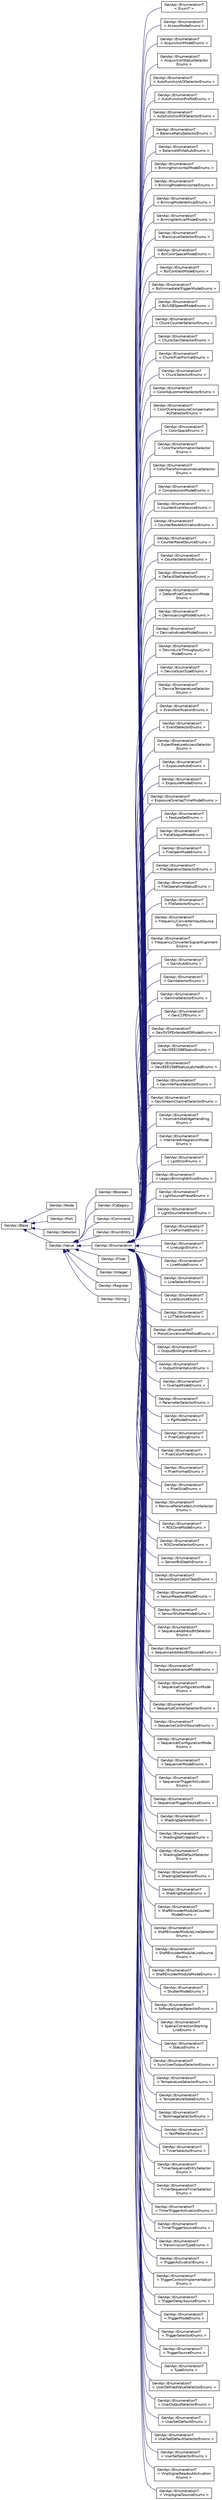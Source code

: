 digraph "Graphical Class Hierarchy"
{
  edge [fontname="Helvetica",fontsize="10",labelfontname="Helvetica",labelfontsize="10"];
  node [fontname="Helvetica",fontsize="10",shape=record];
  rankdir="LR";
  Node1 [label="GenApi::IBase",height=0.2,width=0.4,color="black", fillcolor="white", style="filled",URL="$struct_gen_api_1_1_i_base.html",tooltip="Base interface common to all nodes. "];
  Node1 -> Node2 [dir="back",color="midnightblue",fontsize="10",style="solid",fontname="Helvetica"];
  Node2 [label="GenApi::INode",height=0.2,width=0.4,color="black", fillcolor="white", style="filled",URL="$struct_gen_api_1_1_i_node.html",tooltip="Interface common to all nodes. "];
  Node1 -> Node3 [dir="back",color="midnightblue",fontsize="10",style="solid",fontname="Helvetica"];
  Node3 [label="GenApi::IPort",height=0.2,width=0.4,color="black", fillcolor="white", style="filled",URL="$struct_gen_api_1_1_i_port.html",tooltip="Interface for ports. "];
  Node1 -> Node4 [dir="back",color="midnightblue",fontsize="10",style="solid",fontname="Helvetica"];
  Node4 [label="GenApi::ISelector",height=0.2,width=0.4,color="black", fillcolor="white", style="filled",URL="$struct_gen_api_1_1_i_selector.html",tooltip="Interface for groups of features selected by a single one. "];
  Node1 -> Node5 [dir="back",color="midnightblue",fontsize="10",style="solid",fontname="Helvetica"];
  Node5 [label="GenApi::IValue",height=0.2,width=0.4,color="black", fillcolor="white", style="filled",URL="$struct_gen_api_1_1_i_value.html",tooltip="Interface for value properties. "];
  Node5 -> Node6 [dir="back",color="midnightblue",fontsize="10",style="solid",fontname="Helvetica"];
  Node6 [label="GenApi::IBoolean",height=0.2,width=0.4,color="black", fillcolor="white", style="filled",URL="$struct_gen_api_1_1_i_boolean.html",tooltip="Interface for Boolean properties. "];
  Node5 -> Node7 [dir="back",color="midnightblue",fontsize="10",style="solid",fontname="Helvetica"];
  Node7 [label="GenApi::ICategory",height=0.2,width=0.4,color="black", fillcolor="white", style="filled",URL="$struct_gen_api_1_1_i_category.html",tooltip="Gives access to a category node. "];
  Node5 -> Node8 [dir="back",color="midnightblue",fontsize="10",style="solid",fontname="Helvetica"];
  Node8 [label="GenApi::ICommand",height=0.2,width=0.4,color="black", fillcolor="white", style="filled",URL="$struct_gen_api_1_1_i_command.html"];
  Node5 -> Node9 [dir="back",color="midnightblue",fontsize="10",style="solid",fontname="Helvetica"];
  Node9 [label="GenApi::IEnumEntry",height=0.2,width=0.4,color="black", fillcolor="white", style="filled",URL="$struct_gen_api_1_1_i_enum_entry.html",tooltip="Interface of single enum value. "];
  Node5 -> Node10 [dir="back",color="midnightblue",fontsize="10",style="solid",fontname="Helvetica"];
  Node10 [label="GenApi::IEnumeration",height=0.2,width=0.4,color="black", fillcolor="white", style="filled",URL="$struct_gen_api_1_1_i_enumeration.html",tooltip="Interface for enumeration properties. "];
  Node10 -> Node11 [dir="back",color="midnightblue",fontsize="10",style="solid",fontname="Helvetica"];
  Node11 [label="GenApi::IEnumerationT\l\< EnumT \>",height=0.2,width=0.4,color="black", fillcolor="white", style="filled",URL="$struct_gen_api_1_1_i_enumeration_t.html",tooltip="Interface for enumeration properties. "];
  Node10 -> Node12 [dir="back",color="midnightblue",fontsize="10",style="solid",fontname="Helvetica"];
  Node12 [label="GenApi::IEnumerationT\l\< AccessModeEnums \>",height=0.2,width=0.4,color="black", fillcolor="white", style="filled",URL="$struct_gen_api_1_1_i_enumeration_t.html"];
  Node10 -> Node13 [dir="back",color="midnightblue",fontsize="10",style="solid",fontname="Helvetica"];
  Node13 [label="GenApi::IEnumerationT\l\< AcquisitionModeEnums \>",height=0.2,width=0.4,color="black", fillcolor="white", style="filled",URL="$struct_gen_api_1_1_i_enumeration_t.html"];
  Node10 -> Node14 [dir="back",color="midnightblue",fontsize="10",style="solid",fontname="Helvetica"];
  Node14 [label="GenApi::IEnumerationT\l\< AcquisitionStatusSelector\lEnums \>",height=0.2,width=0.4,color="black", fillcolor="white", style="filled",URL="$struct_gen_api_1_1_i_enumeration_t.html"];
  Node10 -> Node15 [dir="back",color="midnightblue",fontsize="10",style="solid",fontname="Helvetica"];
  Node15 [label="GenApi::IEnumerationT\l\< AutoFunctionAOISelectorEnums \>",height=0.2,width=0.4,color="black", fillcolor="white", style="filled",URL="$struct_gen_api_1_1_i_enumeration_t.html"];
  Node10 -> Node16 [dir="back",color="midnightblue",fontsize="10",style="solid",fontname="Helvetica"];
  Node16 [label="GenApi::IEnumerationT\l\< AutoFunctionProfileEnums \>",height=0.2,width=0.4,color="black", fillcolor="white", style="filled",URL="$struct_gen_api_1_1_i_enumeration_t.html"];
  Node10 -> Node17 [dir="back",color="midnightblue",fontsize="10",style="solid",fontname="Helvetica"];
  Node17 [label="GenApi::IEnumerationT\l\< AutoFunctionROISelectorEnums \>",height=0.2,width=0.4,color="black", fillcolor="white", style="filled",URL="$struct_gen_api_1_1_i_enumeration_t.html"];
  Node10 -> Node18 [dir="back",color="midnightblue",fontsize="10",style="solid",fontname="Helvetica"];
  Node18 [label="GenApi::IEnumerationT\l\< BalanceRatioSelectorEnums \>",height=0.2,width=0.4,color="black", fillcolor="white", style="filled",URL="$struct_gen_api_1_1_i_enumeration_t.html"];
  Node10 -> Node19 [dir="back",color="midnightblue",fontsize="10",style="solid",fontname="Helvetica"];
  Node19 [label="GenApi::IEnumerationT\l\< BalanceWhiteAutoEnums \>",height=0.2,width=0.4,color="black", fillcolor="white", style="filled",URL="$struct_gen_api_1_1_i_enumeration_t.html"];
  Node10 -> Node20 [dir="back",color="midnightblue",fontsize="10",style="solid",fontname="Helvetica"];
  Node20 [label="GenApi::IEnumerationT\l\< BinningHorizontalModeEnums \>",height=0.2,width=0.4,color="black", fillcolor="white", style="filled",URL="$struct_gen_api_1_1_i_enumeration_t.html"];
  Node10 -> Node21 [dir="back",color="midnightblue",fontsize="10",style="solid",fontname="Helvetica"];
  Node21 [label="GenApi::IEnumerationT\l\< BinningModeHorizontalEnums \>",height=0.2,width=0.4,color="black", fillcolor="white", style="filled",URL="$struct_gen_api_1_1_i_enumeration_t.html"];
  Node10 -> Node22 [dir="back",color="midnightblue",fontsize="10",style="solid",fontname="Helvetica"];
  Node22 [label="GenApi::IEnumerationT\l\< BinningModeVerticalEnums \>",height=0.2,width=0.4,color="black", fillcolor="white", style="filled",URL="$struct_gen_api_1_1_i_enumeration_t.html"];
  Node10 -> Node23 [dir="back",color="midnightblue",fontsize="10",style="solid",fontname="Helvetica"];
  Node23 [label="GenApi::IEnumerationT\l\< BinningVerticalModeEnums \>",height=0.2,width=0.4,color="black", fillcolor="white", style="filled",URL="$struct_gen_api_1_1_i_enumeration_t.html"];
  Node10 -> Node24 [dir="back",color="midnightblue",fontsize="10",style="solid",fontname="Helvetica"];
  Node24 [label="GenApi::IEnumerationT\l\< BlackLevelSelectorEnums \>",height=0.2,width=0.4,color="black", fillcolor="white", style="filled",URL="$struct_gen_api_1_1_i_enumeration_t.html"];
  Node10 -> Node25 [dir="back",color="midnightblue",fontsize="10",style="solid",fontname="Helvetica"];
  Node25 [label="GenApi::IEnumerationT\l\< BslColorSpaceModeEnums \>",height=0.2,width=0.4,color="black", fillcolor="white", style="filled",URL="$struct_gen_api_1_1_i_enumeration_t.html"];
  Node10 -> Node26 [dir="back",color="midnightblue",fontsize="10",style="solid",fontname="Helvetica"];
  Node26 [label="GenApi::IEnumerationT\l\< BslContrastModeEnums \>",height=0.2,width=0.4,color="black", fillcolor="white", style="filled",URL="$struct_gen_api_1_1_i_enumeration_t.html"];
  Node10 -> Node27 [dir="back",color="midnightblue",fontsize="10",style="solid",fontname="Helvetica"];
  Node27 [label="GenApi::IEnumerationT\l\< BslImmediateTriggerModeEnums \>",height=0.2,width=0.4,color="black", fillcolor="white", style="filled",URL="$struct_gen_api_1_1_i_enumeration_t.html"];
  Node10 -> Node28 [dir="back",color="midnightblue",fontsize="10",style="solid",fontname="Helvetica"];
  Node28 [label="GenApi::IEnumerationT\l\< BslUSBSpeedModeEnums \>",height=0.2,width=0.4,color="black", fillcolor="white", style="filled",URL="$struct_gen_api_1_1_i_enumeration_t.html"];
  Node10 -> Node29 [dir="back",color="midnightblue",fontsize="10",style="solid",fontname="Helvetica"];
  Node29 [label="GenApi::IEnumerationT\l\< ChunkCounterSelectorEnums \>",height=0.2,width=0.4,color="black", fillcolor="white", style="filled",URL="$struct_gen_api_1_1_i_enumeration_t.html"];
  Node10 -> Node30 [dir="back",color="midnightblue",fontsize="10",style="solid",fontname="Helvetica"];
  Node30 [label="GenApi::IEnumerationT\l\< ChunkGainSelectorEnums \>",height=0.2,width=0.4,color="black", fillcolor="white", style="filled",URL="$struct_gen_api_1_1_i_enumeration_t.html"];
  Node10 -> Node31 [dir="back",color="midnightblue",fontsize="10",style="solid",fontname="Helvetica"];
  Node31 [label="GenApi::IEnumerationT\l\< ChunkPixelFormatEnums \>",height=0.2,width=0.4,color="black", fillcolor="white", style="filled",URL="$struct_gen_api_1_1_i_enumeration_t.html"];
  Node10 -> Node32 [dir="back",color="midnightblue",fontsize="10",style="solid",fontname="Helvetica"];
  Node32 [label="GenApi::IEnumerationT\l\< ChunkSelectorEnums \>",height=0.2,width=0.4,color="black", fillcolor="white", style="filled",URL="$struct_gen_api_1_1_i_enumeration_t.html"];
  Node10 -> Node33 [dir="back",color="midnightblue",fontsize="10",style="solid",fontname="Helvetica"];
  Node33 [label="GenApi::IEnumerationT\l\< ColorAdjustmentSelectorEnums \>",height=0.2,width=0.4,color="black", fillcolor="white", style="filled",URL="$struct_gen_api_1_1_i_enumeration_t.html"];
  Node10 -> Node34 [dir="back",color="midnightblue",fontsize="10",style="solid",fontname="Helvetica"];
  Node34 [label="GenApi::IEnumerationT\l\< ColorOverexposureCompensation\lAOISelectorEnums \>",height=0.2,width=0.4,color="black", fillcolor="white", style="filled",URL="$struct_gen_api_1_1_i_enumeration_t.html"];
  Node10 -> Node35 [dir="back",color="midnightblue",fontsize="10",style="solid",fontname="Helvetica"];
  Node35 [label="GenApi::IEnumerationT\l\< ColorSpaceEnums \>",height=0.2,width=0.4,color="black", fillcolor="white", style="filled",URL="$struct_gen_api_1_1_i_enumeration_t.html"];
  Node10 -> Node36 [dir="back",color="midnightblue",fontsize="10",style="solid",fontname="Helvetica"];
  Node36 [label="GenApi::IEnumerationT\l\< ColorTransformationSelector\lEnums \>",height=0.2,width=0.4,color="black", fillcolor="white", style="filled",URL="$struct_gen_api_1_1_i_enumeration_t.html"];
  Node10 -> Node37 [dir="back",color="midnightblue",fontsize="10",style="solid",fontname="Helvetica"];
  Node37 [label="GenApi::IEnumerationT\l\< ColorTransformationValueSelector\lEnums \>",height=0.2,width=0.4,color="black", fillcolor="white", style="filled",URL="$struct_gen_api_1_1_i_enumeration_t.html"];
  Node10 -> Node38 [dir="back",color="midnightblue",fontsize="10",style="solid",fontname="Helvetica"];
  Node38 [label="GenApi::IEnumerationT\l\< CompressionModeEnums \>",height=0.2,width=0.4,color="black", fillcolor="white", style="filled",URL="$struct_gen_api_1_1_i_enumeration_t.html"];
  Node10 -> Node39 [dir="back",color="midnightblue",fontsize="10",style="solid",fontname="Helvetica"];
  Node39 [label="GenApi::IEnumerationT\l\< CounterEventSourceEnums \>",height=0.2,width=0.4,color="black", fillcolor="white", style="filled",URL="$struct_gen_api_1_1_i_enumeration_t.html"];
  Node10 -> Node40 [dir="back",color="midnightblue",fontsize="10",style="solid",fontname="Helvetica"];
  Node40 [label="GenApi::IEnumerationT\l\< CounterResetActivationEnums \>",height=0.2,width=0.4,color="black", fillcolor="white", style="filled",URL="$struct_gen_api_1_1_i_enumeration_t.html"];
  Node10 -> Node41 [dir="back",color="midnightblue",fontsize="10",style="solid",fontname="Helvetica"];
  Node41 [label="GenApi::IEnumerationT\l\< CounterResetSourceEnums \>",height=0.2,width=0.4,color="black", fillcolor="white", style="filled",URL="$struct_gen_api_1_1_i_enumeration_t.html"];
  Node10 -> Node42 [dir="back",color="midnightblue",fontsize="10",style="solid",fontname="Helvetica"];
  Node42 [label="GenApi::IEnumerationT\l\< CounterSelectorEnums \>",height=0.2,width=0.4,color="black", fillcolor="white", style="filled",URL="$struct_gen_api_1_1_i_enumeration_t.html"];
  Node10 -> Node43 [dir="back",color="midnightblue",fontsize="10",style="solid",fontname="Helvetica"];
  Node43 [label="GenApi::IEnumerationT\l\< DefaultSetSelectorEnums \>",height=0.2,width=0.4,color="black", fillcolor="white", style="filled",URL="$struct_gen_api_1_1_i_enumeration_t.html"];
  Node10 -> Node44 [dir="back",color="midnightblue",fontsize="10",style="solid",fontname="Helvetica"];
  Node44 [label="GenApi::IEnumerationT\l\< DefectPixelCorrectionMode\lEnums \>",height=0.2,width=0.4,color="black", fillcolor="white", style="filled",URL="$struct_gen_api_1_1_i_enumeration_t.html"];
  Node10 -> Node45 [dir="back",color="midnightblue",fontsize="10",style="solid",fontname="Helvetica"];
  Node45 [label="GenApi::IEnumerationT\l\< DemosaicingModeEnums \>",height=0.2,width=0.4,color="black", fillcolor="white", style="filled",URL="$struct_gen_api_1_1_i_enumeration_t.html"];
  Node10 -> Node46 [dir="back",color="midnightblue",fontsize="10",style="solid",fontname="Helvetica"];
  Node46 [label="GenApi::IEnumerationT\l\< DeviceIndicatorModeEnums \>",height=0.2,width=0.4,color="black", fillcolor="white", style="filled",URL="$struct_gen_api_1_1_i_enumeration_t.html"];
  Node10 -> Node47 [dir="back",color="midnightblue",fontsize="10",style="solid",fontname="Helvetica"];
  Node47 [label="GenApi::IEnumerationT\l\< DeviceLinkThroughputLimit\lModeEnums \>",height=0.2,width=0.4,color="black", fillcolor="white", style="filled",URL="$struct_gen_api_1_1_i_enumeration_t.html"];
  Node10 -> Node48 [dir="back",color="midnightblue",fontsize="10",style="solid",fontname="Helvetica"];
  Node48 [label="GenApi::IEnumerationT\l\< DeviceScanTypeEnums \>",height=0.2,width=0.4,color="black", fillcolor="white", style="filled",URL="$struct_gen_api_1_1_i_enumeration_t.html"];
  Node10 -> Node49 [dir="back",color="midnightblue",fontsize="10",style="solid",fontname="Helvetica"];
  Node49 [label="GenApi::IEnumerationT\l\< DeviceTemperatureSelector\lEnums \>",height=0.2,width=0.4,color="black", fillcolor="white", style="filled",URL="$struct_gen_api_1_1_i_enumeration_t.html"];
  Node10 -> Node50 [dir="back",color="midnightblue",fontsize="10",style="solid",fontname="Helvetica"];
  Node50 [label="GenApi::IEnumerationT\l\< EventNotificationEnums \>",height=0.2,width=0.4,color="black", fillcolor="white", style="filled",URL="$struct_gen_api_1_1_i_enumeration_t.html"];
  Node10 -> Node51 [dir="back",color="midnightblue",fontsize="10",style="solid",fontname="Helvetica"];
  Node51 [label="GenApi::IEnumerationT\l\< EventSelectorEnums \>",height=0.2,width=0.4,color="black", fillcolor="white", style="filled",URL="$struct_gen_api_1_1_i_enumeration_t.html"];
  Node10 -> Node52 [dir="back",color="midnightblue",fontsize="10",style="solid",fontname="Helvetica"];
  Node52 [label="GenApi::IEnumerationT\l\< ExpertFeatureAccessSelector\lEnums \>",height=0.2,width=0.4,color="black", fillcolor="white", style="filled",URL="$struct_gen_api_1_1_i_enumeration_t.html"];
  Node10 -> Node53 [dir="back",color="midnightblue",fontsize="10",style="solid",fontname="Helvetica"];
  Node53 [label="GenApi::IEnumerationT\l\< ExposureAutoEnums \>",height=0.2,width=0.4,color="black", fillcolor="white", style="filled",URL="$struct_gen_api_1_1_i_enumeration_t.html"];
  Node10 -> Node54 [dir="back",color="midnightblue",fontsize="10",style="solid",fontname="Helvetica"];
  Node54 [label="GenApi::IEnumerationT\l\< ExposureModeEnums \>",height=0.2,width=0.4,color="black", fillcolor="white", style="filled",URL="$struct_gen_api_1_1_i_enumeration_t.html"];
  Node10 -> Node55 [dir="back",color="midnightblue",fontsize="10",style="solid",fontname="Helvetica"];
  Node55 [label="GenApi::IEnumerationT\l\< ExposureOverlapTimeModeEnums \>",height=0.2,width=0.4,color="black", fillcolor="white", style="filled",URL="$struct_gen_api_1_1_i_enumeration_t.html"];
  Node10 -> Node56 [dir="back",color="midnightblue",fontsize="10",style="solid",fontname="Helvetica"];
  Node56 [label="GenApi::IEnumerationT\l\< FeatureSetEnums \>",height=0.2,width=0.4,color="black", fillcolor="white", style="filled",URL="$struct_gen_api_1_1_i_enumeration_t.html"];
  Node10 -> Node57 [dir="back",color="midnightblue",fontsize="10",style="solid",fontname="Helvetica"];
  Node57 [label="GenApi::IEnumerationT\l\< FieldOutputModeEnums \>",height=0.2,width=0.4,color="black", fillcolor="white", style="filled",URL="$struct_gen_api_1_1_i_enumeration_t.html"];
  Node10 -> Node58 [dir="back",color="midnightblue",fontsize="10",style="solid",fontname="Helvetica"];
  Node58 [label="GenApi::IEnumerationT\l\< FileOpenModeEnums \>",height=0.2,width=0.4,color="black", fillcolor="white", style="filled",URL="$struct_gen_api_1_1_i_enumeration_t.html"];
  Node10 -> Node59 [dir="back",color="midnightblue",fontsize="10",style="solid",fontname="Helvetica"];
  Node59 [label="GenApi::IEnumerationT\l\< FileOperationSelectorEnums \>",height=0.2,width=0.4,color="black", fillcolor="white", style="filled",URL="$struct_gen_api_1_1_i_enumeration_t.html"];
  Node10 -> Node60 [dir="back",color="midnightblue",fontsize="10",style="solid",fontname="Helvetica"];
  Node60 [label="GenApi::IEnumerationT\l\< FileOperationStatusEnums \>",height=0.2,width=0.4,color="black", fillcolor="white", style="filled",URL="$struct_gen_api_1_1_i_enumeration_t.html"];
  Node10 -> Node61 [dir="back",color="midnightblue",fontsize="10",style="solid",fontname="Helvetica"];
  Node61 [label="GenApi::IEnumerationT\l\< FileSelectorEnums \>",height=0.2,width=0.4,color="black", fillcolor="white", style="filled",URL="$struct_gen_api_1_1_i_enumeration_t.html"];
  Node10 -> Node62 [dir="back",color="midnightblue",fontsize="10",style="solid",fontname="Helvetica"];
  Node62 [label="GenApi::IEnumerationT\l\< FrequencyConverterInputSource\lEnums \>",height=0.2,width=0.4,color="black", fillcolor="white", style="filled",URL="$struct_gen_api_1_1_i_enumeration_t.html"];
  Node10 -> Node63 [dir="back",color="midnightblue",fontsize="10",style="solid",fontname="Helvetica"];
  Node63 [label="GenApi::IEnumerationT\l\< FrequencyConverterSignalAlignment\lEnums \>",height=0.2,width=0.4,color="black", fillcolor="white", style="filled",URL="$struct_gen_api_1_1_i_enumeration_t.html"];
  Node10 -> Node64 [dir="back",color="midnightblue",fontsize="10",style="solid",fontname="Helvetica"];
  Node64 [label="GenApi::IEnumerationT\l\< GainAutoEnums \>",height=0.2,width=0.4,color="black", fillcolor="white", style="filled",URL="$struct_gen_api_1_1_i_enumeration_t.html"];
  Node10 -> Node65 [dir="back",color="midnightblue",fontsize="10",style="solid",fontname="Helvetica"];
  Node65 [label="GenApi::IEnumerationT\l\< GainSelectorEnums \>",height=0.2,width=0.4,color="black", fillcolor="white", style="filled",URL="$struct_gen_api_1_1_i_enumeration_t.html"];
  Node10 -> Node66 [dir="back",color="midnightblue",fontsize="10",style="solid",fontname="Helvetica"];
  Node66 [label="GenApi::IEnumerationT\l\< GammaSelectorEnums \>",height=0.2,width=0.4,color="black", fillcolor="white", style="filled",URL="$struct_gen_api_1_1_i_enumeration_t.html"];
  Node10 -> Node67 [dir="back",color="midnightblue",fontsize="10",style="solid",fontname="Helvetica"];
  Node67 [label="GenApi::IEnumerationT\l\< GevCCPEnums \>",height=0.2,width=0.4,color="black", fillcolor="white", style="filled",URL="$struct_gen_api_1_1_i_enumeration_t.html"];
  Node10 -> Node68 [dir="back",color="midnightblue",fontsize="10",style="solid",fontname="Helvetica"];
  Node68 [label="GenApi::IEnumerationT\l\< GevGVSPExtendedIDModeEnums \>",height=0.2,width=0.4,color="black", fillcolor="white", style="filled",URL="$struct_gen_api_1_1_i_enumeration_t.html"];
  Node10 -> Node69 [dir="back",color="midnightblue",fontsize="10",style="solid",fontname="Helvetica"];
  Node69 [label="GenApi::IEnumerationT\l\< GevIEEE1588StatusEnums \>",height=0.2,width=0.4,color="black", fillcolor="white", style="filled",URL="$struct_gen_api_1_1_i_enumeration_t.html"];
  Node10 -> Node70 [dir="back",color="midnightblue",fontsize="10",style="solid",fontname="Helvetica"];
  Node70 [label="GenApi::IEnumerationT\l\< GevIEEE1588StatusLatchedEnums \>",height=0.2,width=0.4,color="black", fillcolor="white", style="filled",URL="$struct_gen_api_1_1_i_enumeration_t.html"];
  Node10 -> Node71 [dir="back",color="midnightblue",fontsize="10",style="solid",fontname="Helvetica"];
  Node71 [label="GenApi::IEnumerationT\l\< GevInterfaceSelectorEnums \>",height=0.2,width=0.4,color="black", fillcolor="white", style="filled",URL="$struct_gen_api_1_1_i_enumeration_t.html"];
  Node10 -> Node72 [dir="back",color="midnightblue",fontsize="10",style="solid",fontname="Helvetica"];
  Node72 [label="GenApi::IEnumerationT\l\< GevStreamChannelSelectorEnums \>",height=0.2,width=0.4,color="black", fillcolor="white", style="filled",URL="$struct_gen_api_1_1_i_enumeration_t.html"];
  Node10 -> Node73 [dir="back",color="midnightblue",fontsize="10",style="solid",fontname="Helvetica"];
  Node73 [label="GenApi::IEnumerationT\l\< InconvertibleEdgeHandling\lEnums \>",height=0.2,width=0.4,color="black", fillcolor="white", style="filled",URL="$struct_gen_api_1_1_i_enumeration_t.html"];
  Node10 -> Node74 [dir="back",color="midnightblue",fontsize="10",style="solid",fontname="Helvetica"];
  Node74 [label="GenApi::IEnumerationT\l\< InterlacedIntegrationMode\lEnums \>",height=0.2,width=0.4,color="black", fillcolor="white", style="filled",URL="$struct_gen_api_1_1_i_enumeration_t.html"];
  Node10 -> Node75 [dir="back",color="midnightblue",fontsize="10",style="solid",fontname="Helvetica"];
  Node75 [label="GenApi::IEnumerationT\l\< LastErrorEnums \>",height=0.2,width=0.4,color="black", fillcolor="white", style="filled",URL="$struct_gen_api_1_1_i_enumeration_t.html"];
  Node10 -> Node76 [dir="back",color="midnightblue",fontsize="10",style="solid",fontname="Helvetica"];
  Node76 [label="GenApi::IEnumerationT\l\< LegacyBinningVerticalEnums \>",height=0.2,width=0.4,color="black", fillcolor="white", style="filled",URL="$struct_gen_api_1_1_i_enumeration_t.html"];
  Node10 -> Node77 [dir="back",color="midnightblue",fontsize="10",style="solid",fontname="Helvetica"];
  Node77 [label="GenApi::IEnumerationT\l\< LightSourcePresetEnums \>",height=0.2,width=0.4,color="black", fillcolor="white", style="filled",URL="$struct_gen_api_1_1_i_enumeration_t.html"];
  Node10 -> Node78 [dir="back",color="midnightblue",fontsize="10",style="solid",fontname="Helvetica"];
  Node78 [label="GenApi::IEnumerationT\l\< LightSourceSelectorEnums \>",height=0.2,width=0.4,color="black", fillcolor="white", style="filled",URL="$struct_gen_api_1_1_i_enumeration_t.html"];
  Node10 -> Node79 [dir="back",color="midnightblue",fontsize="10",style="solid",fontname="Helvetica"];
  Node79 [label="GenApi::IEnumerationT\l\< LineFormatEnums \>",height=0.2,width=0.4,color="black", fillcolor="white", style="filled",URL="$struct_gen_api_1_1_i_enumeration_t.html"];
  Node10 -> Node80 [dir="back",color="midnightblue",fontsize="10",style="solid",fontname="Helvetica"];
  Node80 [label="GenApi::IEnumerationT\l\< LineLogicEnums \>",height=0.2,width=0.4,color="black", fillcolor="white", style="filled",URL="$struct_gen_api_1_1_i_enumeration_t.html"];
  Node10 -> Node81 [dir="back",color="midnightblue",fontsize="10",style="solid",fontname="Helvetica"];
  Node81 [label="GenApi::IEnumerationT\l\< LineModeEnums \>",height=0.2,width=0.4,color="black", fillcolor="white", style="filled",URL="$struct_gen_api_1_1_i_enumeration_t.html"];
  Node10 -> Node82 [dir="back",color="midnightblue",fontsize="10",style="solid",fontname="Helvetica"];
  Node82 [label="GenApi::IEnumerationT\l\< LineSelectorEnums \>",height=0.2,width=0.4,color="black", fillcolor="white", style="filled",URL="$struct_gen_api_1_1_i_enumeration_t.html"];
  Node10 -> Node83 [dir="back",color="midnightblue",fontsize="10",style="solid",fontname="Helvetica"];
  Node83 [label="GenApi::IEnumerationT\l\< LineSourceEnums \>",height=0.2,width=0.4,color="black", fillcolor="white", style="filled",URL="$struct_gen_api_1_1_i_enumeration_t.html"];
  Node10 -> Node84 [dir="back",color="midnightblue",fontsize="10",style="solid",fontname="Helvetica"];
  Node84 [label="GenApi::IEnumerationT\l\< LUTSelectorEnums \>",height=0.2,width=0.4,color="black", fillcolor="white", style="filled",URL="$struct_gen_api_1_1_i_enumeration_t.html"];
  Node10 -> Node85 [dir="back",color="midnightblue",fontsize="10",style="solid",fontname="Helvetica"];
  Node85 [label="GenApi::IEnumerationT\l\< MonoConversionMethodEnums \>",height=0.2,width=0.4,color="black", fillcolor="white", style="filled",URL="$struct_gen_api_1_1_i_enumeration_t.html"];
  Node10 -> Node86 [dir="back",color="midnightblue",fontsize="10",style="solid",fontname="Helvetica"];
  Node86 [label="GenApi::IEnumerationT\l\< OutputBitAlignmentEnums \>",height=0.2,width=0.4,color="black", fillcolor="white", style="filled",URL="$struct_gen_api_1_1_i_enumeration_t.html"];
  Node10 -> Node87 [dir="back",color="midnightblue",fontsize="10",style="solid",fontname="Helvetica"];
  Node87 [label="GenApi::IEnumerationT\l\< OutputOrientationEnums \>",height=0.2,width=0.4,color="black", fillcolor="white", style="filled",URL="$struct_gen_api_1_1_i_enumeration_t.html"];
  Node10 -> Node88 [dir="back",color="midnightblue",fontsize="10",style="solid",fontname="Helvetica"];
  Node88 [label="GenApi::IEnumerationT\l\< OverlapModeEnums \>",height=0.2,width=0.4,color="black", fillcolor="white", style="filled",URL="$struct_gen_api_1_1_i_enumeration_t.html"];
  Node10 -> Node89 [dir="back",color="midnightblue",fontsize="10",style="solid",fontname="Helvetica"];
  Node89 [label="GenApi::IEnumerationT\l\< ParameterSelectorEnums \>",height=0.2,width=0.4,color="black", fillcolor="white", style="filled",URL="$struct_gen_api_1_1_i_enumeration_t.html"];
  Node10 -> Node90 [dir="back",color="midnightblue",fontsize="10",style="solid",fontname="Helvetica"];
  Node90 [label="GenApi::IEnumerationT\l\< PgiModeEnums \>",height=0.2,width=0.4,color="black", fillcolor="white", style="filled",URL="$struct_gen_api_1_1_i_enumeration_t.html"];
  Node10 -> Node91 [dir="back",color="midnightblue",fontsize="10",style="solid",fontname="Helvetica"];
  Node91 [label="GenApi::IEnumerationT\l\< PixelCodingEnums \>",height=0.2,width=0.4,color="black", fillcolor="white", style="filled",URL="$struct_gen_api_1_1_i_enumeration_t.html"];
  Node10 -> Node92 [dir="back",color="midnightblue",fontsize="10",style="solid",fontname="Helvetica"];
  Node92 [label="GenApi::IEnumerationT\l\< PixelColorFilterEnums \>",height=0.2,width=0.4,color="black", fillcolor="white", style="filled",URL="$struct_gen_api_1_1_i_enumeration_t.html"];
  Node10 -> Node93 [dir="back",color="midnightblue",fontsize="10",style="solid",fontname="Helvetica"];
  Node93 [label="GenApi::IEnumerationT\l\< PixelFormatEnums \>",height=0.2,width=0.4,color="black", fillcolor="white", style="filled",URL="$struct_gen_api_1_1_i_enumeration_t.html"];
  Node10 -> Node94 [dir="back",color="midnightblue",fontsize="10",style="solid",fontname="Helvetica"];
  Node94 [label="GenApi::IEnumerationT\l\< PixelSizeEnums \>",height=0.2,width=0.4,color="black", fillcolor="white", style="filled",URL="$struct_gen_api_1_1_i_enumeration_t.html"];
  Node10 -> Node95 [dir="back",color="midnightblue",fontsize="10",style="solid",fontname="Helvetica"];
  Node95 [label="GenApi::IEnumerationT\l\< RemoveParameterLimitSelector\lEnums \>",height=0.2,width=0.4,color="black", fillcolor="white", style="filled",URL="$struct_gen_api_1_1_i_enumeration_t.html"];
  Node10 -> Node96 [dir="back",color="midnightblue",fontsize="10",style="solid",fontname="Helvetica"];
  Node96 [label="GenApi::IEnumerationT\l\< ROIZoneModeEnums \>",height=0.2,width=0.4,color="black", fillcolor="white", style="filled",URL="$struct_gen_api_1_1_i_enumeration_t.html"];
  Node10 -> Node97 [dir="back",color="midnightblue",fontsize="10",style="solid",fontname="Helvetica"];
  Node97 [label="GenApi::IEnumerationT\l\< ROIZoneSelectorEnums \>",height=0.2,width=0.4,color="black", fillcolor="white", style="filled",URL="$struct_gen_api_1_1_i_enumeration_t.html"];
  Node10 -> Node98 [dir="back",color="midnightblue",fontsize="10",style="solid",fontname="Helvetica"];
  Node98 [label="GenApi::IEnumerationT\l\< SensorBitDepthEnums \>",height=0.2,width=0.4,color="black", fillcolor="white", style="filled",URL="$struct_gen_api_1_1_i_enumeration_t.html"];
  Node10 -> Node99 [dir="back",color="midnightblue",fontsize="10",style="solid",fontname="Helvetica"];
  Node99 [label="GenApi::IEnumerationT\l\< SensorDigitizationTapsEnums \>",height=0.2,width=0.4,color="black", fillcolor="white", style="filled",URL="$struct_gen_api_1_1_i_enumeration_t.html"];
  Node10 -> Node100 [dir="back",color="midnightblue",fontsize="10",style="solid",fontname="Helvetica"];
  Node100 [label="GenApi::IEnumerationT\l\< SensorReadoutModeEnums \>",height=0.2,width=0.4,color="black", fillcolor="white", style="filled",URL="$struct_gen_api_1_1_i_enumeration_t.html"];
  Node10 -> Node101 [dir="back",color="midnightblue",fontsize="10",style="solid",fontname="Helvetica"];
  Node101 [label="GenApi::IEnumerationT\l\< SensorShutterModeEnums \>",height=0.2,width=0.4,color="black", fillcolor="white", style="filled",URL="$struct_gen_api_1_1_i_enumeration_t.html"];
  Node10 -> Node102 [dir="back",color="midnightblue",fontsize="10",style="solid",fontname="Helvetica"];
  Node102 [label="GenApi::IEnumerationT\l\< SequenceAddressBitSelector\lEnums \>",height=0.2,width=0.4,color="black", fillcolor="white", style="filled",URL="$struct_gen_api_1_1_i_enumeration_t.html"];
  Node10 -> Node103 [dir="back",color="midnightblue",fontsize="10",style="solid",fontname="Helvetica"];
  Node103 [label="GenApi::IEnumerationT\l\< SequenceAddressBitSourceEnums \>",height=0.2,width=0.4,color="black", fillcolor="white", style="filled",URL="$struct_gen_api_1_1_i_enumeration_t.html"];
  Node10 -> Node104 [dir="back",color="midnightblue",fontsize="10",style="solid",fontname="Helvetica"];
  Node104 [label="GenApi::IEnumerationT\l\< SequenceAdvanceModeEnums \>",height=0.2,width=0.4,color="black", fillcolor="white", style="filled",URL="$struct_gen_api_1_1_i_enumeration_t.html"];
  Node10 -> Node105 [dir="back",color="midnightblue",fontsize="10",style="solid",fontname="Helvetica"];
  Node105 [label="GenApi::IEnumerationT\l\< SequenceConfigurationMode\lEnums \>",height=0.2,width=0.4,color="black", fillcolor="white", style="filled",URL="$struct_gen_api_1_1_i_enumeration_t.html"];
  Node10 -> Node106 [dir="back",color="midnightblue",fontsize="10",style="solid",fontname="Helvetica"];
  Node106 [label="GenApi::IEnumerationT\l\< SequenceControlSelectorEnums \>",height=0.2,width=0.4,color="black", fillcolor="white", style="filled",URL="$struct_gen_api_1_1_i_enumeration_t.html"];
  Node10 -> Node107 [dir="back",color="midnightblue",fontsize="10",style="solid",fontname="Helvetica"];
  Node107 [label="GenApi::IEnumerationT\l\< SequenceControlSourceEnums \>",height=0.2,width=0.4,color="black", fillcolor="white", style="filled",URL="$struct_gen_api_1_1_i_enumeration_t.html"];
  Node10 -> Node108 [dir="back",color="midnightblue",fontsize="10",style="solid",fontname="Helvetica"];
  Node108 [label="GenApi::IEnumerationT\l\< SequencerConfigurationMode\lEnums \>",height=0.2,width=0.4,color="black", fillcolor="white", style="filled",URL="$struct_gen_api_1_1_i_enumeration_t.html"];
  Node10 -> Node109 [dir="back",color="midnightblue",fontsize="10",style="solid",fontname="Helvetica"];
  Node109 [label="GenApi::IEnumerationT\l\< SequencerModeEnums \>",height=0.2,width=0.4,color="black", fillcolor="white", style="filled",URL="$struct_gen_api_1_1_i_enumeration_t.html"];
  Node10 -> Node110 [dir="back",color="midnightblue",fontsize="10",style="solid",fontname="Helvetica"];
  Node110 [label="GenApi::IEnumerationT\l\< SequencerTriggerActivation\lEnums \>",height=0.2,width=0.4,color="black", fillcolor="white", style="filled",URL="$struct_gen_api_1_1_i_enumeration_t.html"];
  Node10 -> Node111 [dir="back",color="midnightblue",fontsize="10",style="solid",fontname="Helvetica"];
  Node111 [label="GenApi::IEnumerationT\l\< SequencerTriggerSourceEnums \>",height=0.2,width=0.4,color="black", fillcolor="white", style="filled",URL="$struct_gen_api_1_1_i_enumeration_t.html"];
  Node10 -> Node112 [dir="back",color="midnightblue",fontsize="10",style="solid",fontname="Helvetica"];
  Node112 [label="GenApi::IEnumerationT\l\< ShadingSelectorEnums \>",height=0.2,width=0.4,color="black", fillcolor="white", style="filled",URL="$struct_gen_api_1_1_i_enumeration_t.html"];
  Node10 -> Node113 [dir="back",color="midnightblue",fontsize="10",style="solid",fontname="Helvetica"];
  Node113 [label="GenApi::IEnumerationT\l\< ShadingSetCreateEnums \>",height=0.2,width=0.4,color="black", fillcolor="white", style="filled",URL="$struct_gen_api_1_1_i_enumeration_t.html"];
  Node10 -> Node114 [dir="back",color="midnightblue",fontsize="10",style="solid",fontname="Helvetica"];
  Node114 [label="GenApi::IEnumerationT\l\< ShadingSetDefaultSelector\lEnums \>",height=0.2,width=0.4,color="black", fillcolor="white", style="filled",URL="$struct_gen_api_1_1_i_enumeration_t.html"];
  Node10 -> Node115 [dir="back",color="midnightblue",fontsize="10",style="solid",fontname="Helvetica"];
  Node115 [label="GenApi::IEnumerationT\l\< ShadingSetSelectorEnums \>",height=0.2,width=0.4,color="black", fillcolor="white", style="filled",URL="$struct_gen_api_1_1_i_enumeration_t.html"];
  Node10 -> Node116 [dir="back",color="midnightblue",fontsize="10",style="solid",fontname="Helvetica"];
  Node116 [label="GenApi::IEnumerationT\l\< ShadingStatusEnums \>",height=0.2,width=0.4,color="black", fillcolor="white", style="filled",URL="$struct_gen_api_1_1_i_enumeration_t.html"];
  Node10 -> Node117 [dir="back",color="midnightblue",fontsize="10",style="solid",fontname="Helvetica"];
  Node117 [label="GenApi::IEnumerationT\l\< ShaftEncoderModuleCounter\lModeEnums \>",height=0.2,width=0.4,color="black", fillcolor="white", style="filled",URL="$struct_gen_api_1_1_i_enumeration_t.html"];
  Node10 -> Node118 [dir="back",color="midnightblue",fontsize="10",style="solid",fontname="Helvetica"];
  Node118 [label="GenApi::IEnumerationT\l\< ShaftEncoderModuleLineSelector\lEnums \>",height=0.2,width=0.4,color="black", fillcolor="white", style="filled",URL="$struct_gen_api_1_1_i_enumeration_t.html"];
  Node10 -> Node119 [dir="back",color="midnightblue",fontsize="10",style="solid",fontname="Helvetica"];
  Node119 [label="GenApi::IEnumerationT\l\< ShaftEncoderModuleLineSource\lEnums \>",height=0.2,width=0.4,color="black", fillcolor="white", style="filled",URL="$struct_gen_api_1_1_i_enumeration_t.html"];
  Node10 -> Node120 [dir="back",color="midnightblue",fontsize="10",style="solid",fontname="Helvetica"];
  Node120 [label="GenApi::IEnumerationT\l\< ShaftEncoderModuleModeEnums \>",height=0.2,width=0.4,color="black", fillcolor="white", style="filled",URL="$struct_gen_api_1_1_i_enumeration_t.html"];
  Node10 -> Node121 [dir="back",color="midnightblue",fontsize="10",style="solid",fontname="Helvetica"];
  Node121 [label="GenApi::IEnumerationT\l\< ShutterModeEnums \>",height=0.2,width=0.4,color="black", fillcolor="white", style="filled",URL="$struct_gen_api_1_1_i_enumeration_t.html"];
  Node10 -> Node122 [dir="back",color="midnightblue",fontsize="10",style="solid",fontname="Helvetica"];
  Node122 [label="GenApi::IEnumerationT\l\< SoftwareSignalSelectorEnums \>",height=0.2,width=0.4,color="black", fillcolor="white", style="filled",URL="$struct_gen_api_1_1_i_enumeration_t.html"];
  Node10 -> Node123 [dir="back",color="midnightblue",fontsize="10",style="solid",fontname="Helvetica"];
  Node123 [label="GenApi::IEnumerationT\l\< SpatialCorrectionStarting\lLineEnums \>",height=0.2,width=0.4,color="black", fillcolor="white", style="filled",URL="$struct_gen_api_1_1_i_enumeration_t.html"];
  Node10 -> Node124 [dir="back",color="midnightblue",fontsize="10",style="solid",fontname="Helvetica"];
  Node124 [label="GenApi::IEnumerationT\l\< StatusEnums \>",height=0.2,width=0.4,color="black", fillcolor="white", style="filled",URL="$struct_gen_api_1_1_i_enumeration_t.html"];
  Node10 -> Node125 [dir="back",color="midnightblue",fontsize="10",style="solid",fontname="Helvetica"];
  Node125 [label="GenApi::IEnumerationT\l\< SyncUserOutputSelectorEnums \>",height=0.2,width=0.4,color="black", fillcolor="white", style="filled",URL="$struct_gen_api_1_1_i_enumeration_t.html"];
  Node10 -> Node126 [dir="back",color="midnightblue",fontsize="10",style="solid",fontname="Helvetica"];
  Node126 [label="GenApi::IEnumerationT\l\< TemperatureSelectorEnums \>",height=0.2,width=0.4,color="black", fillcolor="white", style="filled",URL="$struct_gen_api_1_1_i_enumeration_t.html"];
  Node10 -> Node127 [dir="back",color="midnightblue",fontsize="10",style="solid",fontname="Helvetica"];
  Node127 [label="GenApi::IEnumerationT\l\< TemperatureStateEnums \>",height=0.2,width=0.4,color="black", fillcolor="white", style="filled",URL="$struct_gen_api_1_1_i_enumeration_t.html"];
  Node10 -> Node128 [dir="back",color="midnightblue",fontsize="10",style="solid",fontname="Helvetica"];
  Node128 [label="GenApi::IEnumerationT\l\< TestImageSelectorEnums \>",height=0.2,width=0.4,color="black", fillcolor="white", style="filled",URL="$struct_gen_api_1_1_i_enumeration_t.html"];
  Node10 -> Node129 [dir="back",color="midnightblue",fontsize="10",style="solid",fontname="Helvetica"];
  Node129 [label="GenApi::IEnumerationT\l\< TestPatternEnums \>",height=0.2,width=0.4,color="black", fillcolor="white", style="filled",URL="$struct_gen_api_1_1_i_enumeration_t.html"];
  Node10 -> Node130 [dir="back",color="midnightblue",fontsize="10",style="solid",fontname="Helvetica"];
  Node130 [label="GenApi::IEnumerationT\l\< TimerSelectorEnums \>",height=0.2,width=0.4,color="black", fillcolor="white", style="filled",URL="$struct_gen_api_1_1_i_enumeration_t.html"];
  Node10 -> Node131 [dir="back",color="midnightblue",fontsize="10",style="solid",fontname="Helvetica"];
  Node131 [label="GenApi::IEnumerationT\l\< TimerSequenceEntrySelector\lEnums \>",height=0.2,width=0.4,color="black", fillcolor="white", style="filled",URL="$struct_gen_api_1_1_i_enumeration_t.html"];
  Node10 -> Node132 [dir="back",color="midnightblue",fontsize="10",style="solid",fontname="Helvetica"];
  Node132 [label="GenApi::IEnumerationT\l\< TimerSequenceTimerSelector\lEnums \>",height=0.2,width=0.4,color="black", fillcolor="white", style="filled",URL="$struct_gen_api_1_1_i_enumeration_t.html"];
  Node10 -> Node133 [dir="back",color="midnightblue",fontsize="10",style="solid",fontname="Helvetica"];
  Node133 [label="GenApi::IEnumerationT\l\< TimerTriggerActivationEnums \>",height=0.2,width=0.4,color="black", fillcolor="white", style="filled",URL="$struct_gen_api_1_1_i_enumeration_t.html"];
  Node10 -> Node134 [dir="back",color="midnightblue",fontsize="10",style="solid",fontname="Helvetica"];
  Node134 [label="GenApi::IEnumerationT\l\< TimerTriggerSourceEnums \>",height=0.2,width=0.4,color="black", fillcolor="white", style="filled",URL="$struct_gen_api_1_1_i_enumeration_t.html"];
  Node10 -> Node135 [dir="back",color="midnightblue",fontsize="10",style="solid",fontname="Helvetica"];
  Node135 [label="GenApi::IEnumerationT\l\< TransmissionTypeEnums \>",height=0.2,width=0.4,color="black", fillcolor="white", style="filled",URL="$struct_gen_api_1_1_i_enumeration_t.html"];
  Node10 -> Node136 [dir="back",color="midnightblue",fontsize="10",style="solid",fontname="Helvetica"];
  Node136 [label="GenApi::IEnumerationT\l\< TriggerActivationEnums \>",height=0.2,width=0.4,color="black", fillcolor="white", style="filled",URL="$struct_gen_api_1_1_i_enumeration_t.html"];
  Node10 -> Node137 [dir="back",color="midnightblue",fontsize="10",style="solid",fontname="Helvetica"];
  Node137 [label="GenApi::IEnumerationT\l\< TriggerControlImplementation\lEnums \>",height=0.2,width=0.4,color="black", fillcolor="white", style="filled",URL="$struct_gen_api_1_1_i_enumeration_t.html"];
  Node10 -> Node138 [dir="back",color="midnightblue",fontsize="10",style="solid",fontname="Helvetica"];
  Node138 [label="GenApi::IEnumerationT\l\< TriggerDelaySourceEnums \>",height=0.2,width=0.4,color="black", fillcolor="white", style="filled",URL="$struct_gen_api_1_1_i_enumeration_t.html"];
  Node10 -> Node139 [dir="back",color="midnightblue",fontsize="10",style="solid",fontname="Helvetica"];
  Node139 [label="GenApi::IEnumerationT\l\< TriggerModeEnums \>",height=0.2,width=0.4,color="black", fillcolor="white", style="filled",URL="$struct_gen_api_1_1_i_enumeration_t.html"];
  Node10 -> Node140 [dir="back",color="midnightblue",fontsize="10",style="solid",fontname="Helvetica"];
  Node140 [label="GenApi::IEnumerationT\l\< TriggerSelectorEnums \>",height=0.2,width=0.4,color="black", fillcolor="white", style="filled",URL="$struct_gen_api_1_1_i_enumeration_t.html"];
  Node10 -> Node141 [dir="back",color="midnightblue",fontsize="10",style="solid",fontname="Helvetica"];
  Node141 [label="GenApi::IEnumerationT\l\< TriggerSourceEnums \>",height=0.2,width=0.4,color="black", fillcolor="white", style="filled",URL="$struct_gen_api_1_1_i_enumeration_t.html"];
  Node10 -> Node142 [dir="back",color="midnightblue",fontsize="10",style="solid",fontname="Helvetica"];
  Node142 [label="GenApi::IEnumerationT\l\< TypeEnums \>",height=0.2,width=0.4,color="black", fillcolor="white", style="filled",URL="$struct_gen_api_1_1_i_enumeration_t.html"];
  Node10 -> Node143 [dir="back",color="midnightblue",fontsize="10",style="solid",fontname="Helvetica"];
  Node143 [label="GenApi::IEnumerationT\l\< UserDefinedValueSelectorEnums \>",height=0.2,width=0.4,color="black", fillcolor="white", style="filled",URL="$struct_gen_api_1_1_i_enumeration_t.html"];
  Node10 -> Node144 [dir="back",color="midnightblue",fontsize="10",style="solid",fontname="Helvetica"];
  Node144 [label="GenApi::IEnumerationT\l\< UserOutputSelectorEnums \>",height=0.2,width=0.4,color="black", fillcolor="white", style="filled",URL="$struct_gen_api_1_1_i_enumeration_t.html"];
  Node10 -> Node145 [dir="back",color="midnightblue",fontsize="10",style="solid",fontname="Helvetica"];
  Node145 [label="GenApi::IEnumerationT\l\< UserSetDefaultEnums \>",height=0.2,width=0.4,color="black", fillcolor="white", style="filled",URL="$struct_gen_api_1_1_i_enumeration_t.html"];
  Node10 -> Node146 [dir="back",color="midnightblue",fontsize="10",style="solid",fontname="Helvetica"];
  Node146 [label="GenApi::IEnumerationT\l\< UserSetDefaultSelectorEnums \>",height=0.2,width=0.4,color="black", fillcolor="white", style="filled",URL="$struct_gen_api_1_1_i_enumeration_t.html"];
  Node10 -> Node147 [dir="back",color="midnightblue",fontsize="10",style="solid",fontname="Helvetica"];
  Node147 [label="GenApi::IEnumerationT\l\< UserSetSelectorEnums \>",height=0.2,width=0.4,color="black", fillcolor="white", style="filled",URL="$struct_gen_api_1_1_i_enumeration_t.html"];
  Node10 -> Node148 [dir="back",color="midnightblue",fontsize="10",style="solid",fontname="Helvetica"];
  Node148 [label="GenApi::IEnumerationT\l\< VInpSignalReadoutActivation\lEnums \>",height=0.2,width=0.4,color="black", fillcolor="white", style="filled",URL="$struct_gen_api_1_1_i_enumeration_t.html"];
  Node10 -> Node149 [dir="back",color="midnightblue",fontsize="10",style="solid",fontname="Helvetica"];
  Node149 [label="GenApi::IEnumerationT\l\< VInpSignalSourceEnums \>",height=0.2,width=0.4,color="black", fillcolor="white", style="filled",URL="$struct_gen_api_1_1_i_enumeration_t.html"];
  Node5 -> Node150 [dir="back",color="midnightblue",fontsize="10",style="solid",fontname="Helvetica"];
  Node150 [label="GenApi::IFloat",height=0.2,width=0.4,color="black", fillcolor="white", style="filled",URL="$struct_gen_api_1_1_i_float.html",tooltip="Interface for float properties. "];
  Node5 -> Node151 [dir="back",color="midnightblue",fontsize="10",style="solid",fontname="Helvetica"];
  Node151 [label="GenApi::IInteger",height=0.2,width=0.4,color="black", fillcolor="white", style="filled",URL="$struct_gen_api_1_1_i_integer.html",tooltip="Interface for integer properties. "];
  Node5 -> Node152 [dir="back",color="midnightblue",fontsize="10",style="solid",fontname="Helvetica"];
  Node152 [label="GenApi::IRegister",height=0.2,width=0.4,color="black", fillcolor="white", style="filled",URL="$struct_gen_api_1_1_i_register.html",tooltip="Interface for registers. "];
  Node5 -> Node153 [dir="back",color="midnightblue",fontsize="10",style="solid",fontname="Helvetica"];
  Node153 [label="GenApi::IString",height=0.2,width=0.4,color="black", fillcolor="white", style="filled",URL="$struct_gen_api_1_1_i_string.html",tooltip="Interface for string properties. "];
}
